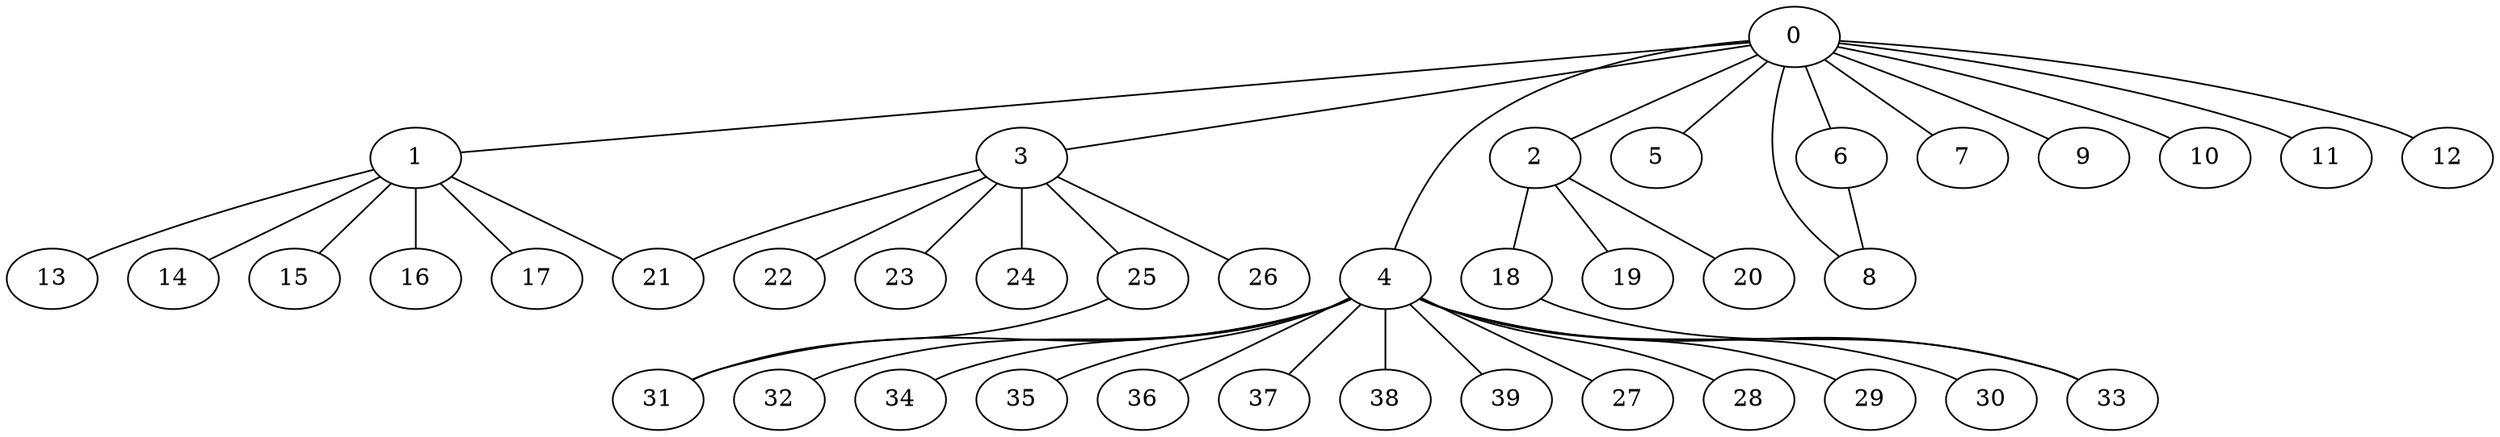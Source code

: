 
graph graphname {
    0 -- 1
0 -- 2
0 -- 3
0 -- 4
0 -- 5
0 -- 6
0 -- 7
0 -- 8
0 -- 9
0 -- 10
0 -- 11
0 -- 12
1 -- 13
1 -- 14
1 -- 15
1 -- 16
1 -- 17
1 -- 21
2 -- 18
2 -- 19
2 -- 20
3 -- 21
3 -- 22
3 -- 23
3 -- 24
3 -- 25
3 -- 26
4 -- 32
4 -- 34
4 -- 35
4 -- 36
4 -- 37
4 -- 38
4 -- 33
4 -- 39
4 -- 27
4 -- 28
4 -- 29
4 -- 30
4 -- 31
6 -- 8
18 -- 33
25 -- 31

}

